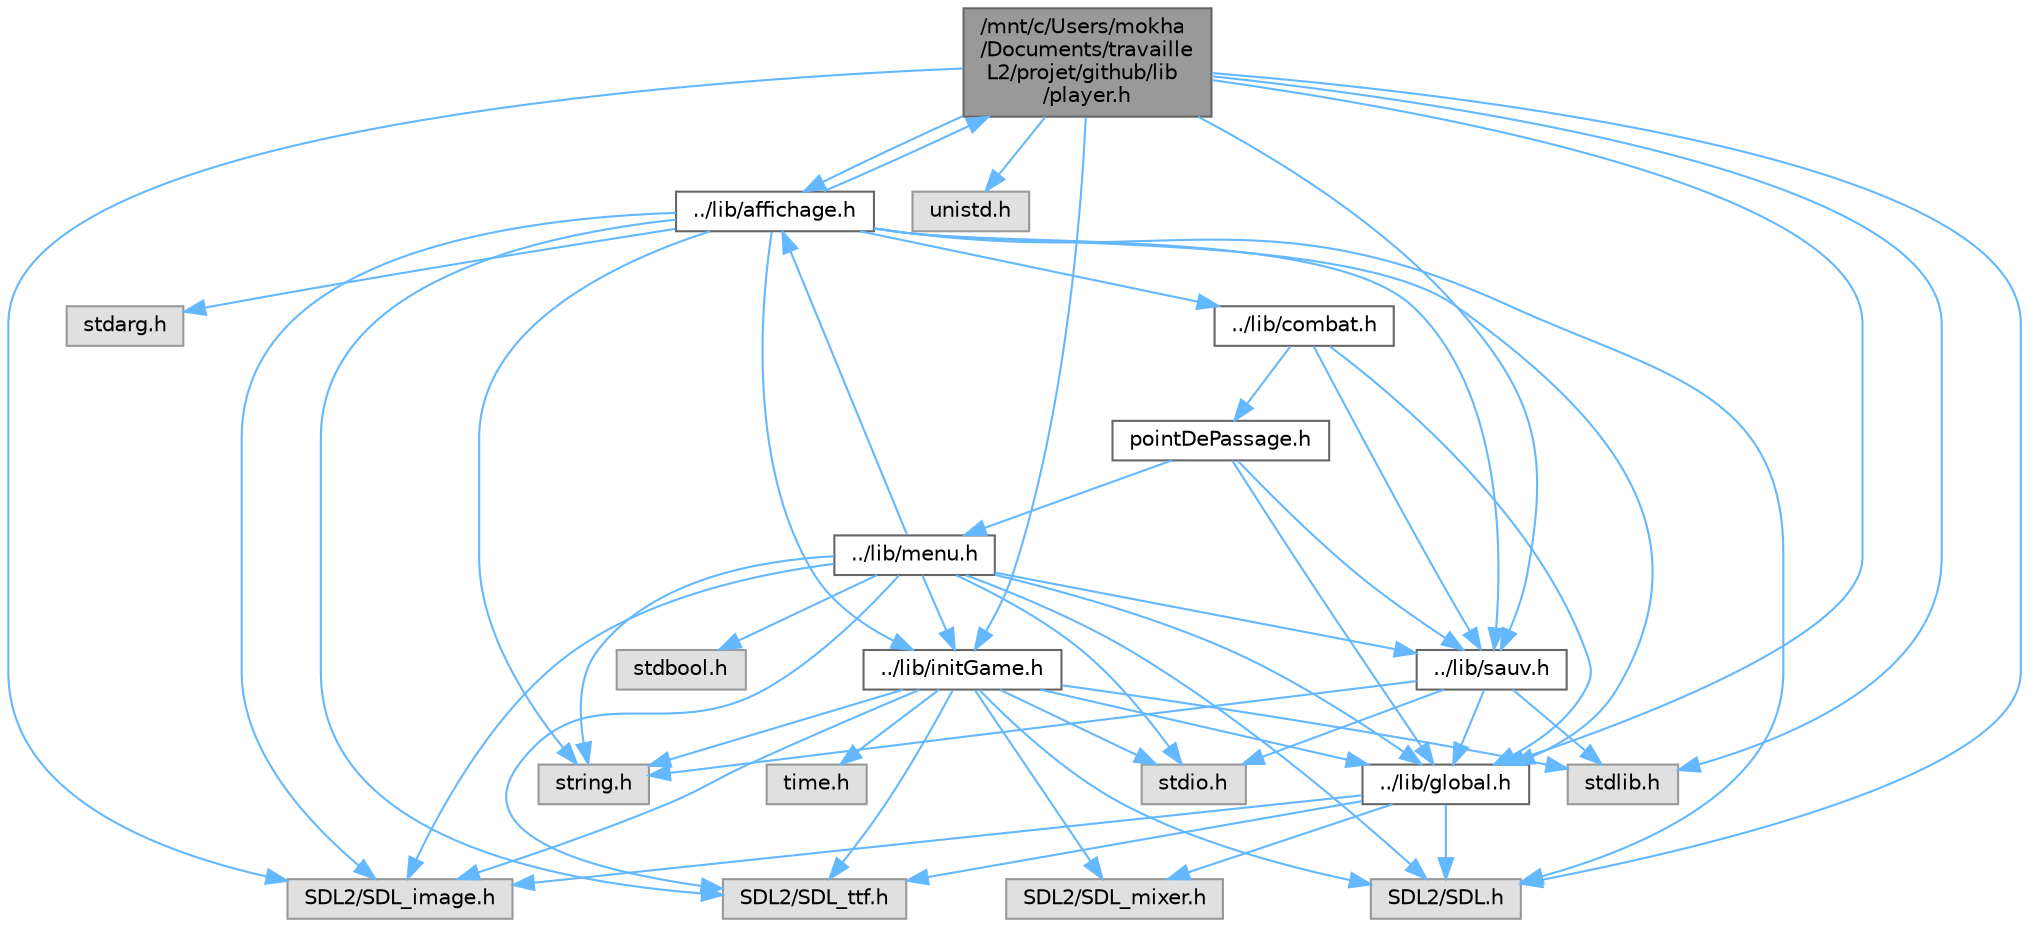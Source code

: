 digraph "/mnt/c/Users/mokha/Documents/travaille L2/projet/github/lib/player.h"
{
 // LATEX_PDF_SIZE
  bgcolor="transparent";
  edge [fontname=Helvetica,fontsize=10,labelfontname=Helvetica,labelfontsize=10];
  node [fontname=Helvetica,fontsize=10,shape=box,height=0.2,width=0.4];
  Node1 [id="Node000001",label="/mnt/c/Users/mokha\l/Documents/travaille\l L2/projet/github/lib\l/player.h",height=0.2,width=0.4,color="gray40", fillcolor="grey60", style="filled", fontcolor="black",tooltip="Gestion du joueur dans le jeu."];
  Node1 -> Node2 [id="edge52_Node000001_Node000002",color="steelblue1",style="solid",tooltip=" "];
  Node2 [id="Node000002",label="SDL2/SDL.h",height=0.2,width=0.4,color="grey60", fillcolor="#E0E0E0", style="filled",tooltip=" "];
  Node1 -> Node3 [id="edge53_Node000001_Node000003",color="steelblue1",style="solid",tooltip=" "];
  Node3 [id="Node000003",label="SDL2/SDL_image.h",height=0.2,width=0.4,color="grey60", fillcolor="#E0E0E0", style="filled",tooltip=" "];
  Node1 -> Node4 [id="edge54_Node000001_Node000004",color="steelblue1",style="solid",tooltip=" "];
  Node4 [id="Node000004",label="unistd.h",height=0.2,width=0.4,color="grey60", fillcolor="#E0E0E0", style="filled",tooltip=" "];
  Node1 -> Node5 [id="edge55_Node000001_Node000005",color="steelblue1",style="solid",tooltip=" "];
  Node5 [id="Node000005",label="stdlib.h",height=0.2,width=0.4,color="grey60", fillcolor="#E0E0E0", style="filled",tooltip=" "];
  Node1 -> Node6 [id="edge56_Node000001_Node000006",color="steelblue1",style="solid",tooltip=" "];
  Node6 [id="Node000006",label="../lib/initGame.h",height=0.2,width=0.4,color="grey40", fillcolor="white", style="filled",URL="$initGame_8h.html",tooltip="Initialisation et gestion de la SDL pour le jeu."];
  Node6 -> Node7 [id="edge57_Node000006_Node000007",color="steelblue1",style="solid",tooltip=" "];
  Node7 [id="Node000007",label="stdio.h",height=0.2,width=0.4,color="grey60", fillcolor="#E0E0E0", style="filled",tooltip=" "];
  Node6 -> Node5 [id="edge58_Node000006_Node000005",color="steelblue1",style="solid",tooltip=" "];
  Node6 -> Node8 [id="edge59_Node000006_Node000008",color="steelblue1",style="solid",tooltip=" "];
  Node8 [id="Node000008",label="string.h",height=0.2,width=0.4,color="grey60", fillcolor="#E0E0E0", style="filled",tooltip=" "];
  Node6 -> Node9 [id="edge60_Node000006_Node000009",color="steelblue1",style="solid",tooltip=" "];
  Node9 [id="Node000009",label="time.h",height=0.2,width=0.4,color="grey60", fillcolor="#E0E0E0", style="filled",tooltip=" "];
  Node6 -> Node2 [id="edge61_Node000006_Node000002",color="steelblue1",style="solid",tooltip=" "];
  Node6 -> Node10 [id="edge62_Node000006_Node000010",color="steelblue1",style="solid",tooltip=" "];
  Node10 [id="Node000010",label="SDL2/SDL_mixer.h",height=0.2,width=0.4,color="grey60", fillcolor="#E0E0E0", style="filled",tooltip=" "];
  Node6 -> Node3 [id="edge63_Node000006_Node000003",color="steelblue1",style="solid",tooltip=" "];
  Node6 -> Node11 [id="edge64_Node000006_Node000011",color="steelblue1",style="solid",tooltip=" "];
  Node11 [id="Node000011",label="SDL2/SDL_ttf.h",height=0.2,width=0.4,color="grey60", fillcolor="#E0E0E0", style="filled",tooltip=" "];
  Node6 -> Node12 [id="edge65_Node000006_Node000012",color="steelblue1",style="solid",tooltip=" "];
  Node12 [id="Node000012",label="../lib/global.h",height=0.2,width=0.4,color="grey40", fillcolor="white", style="filled",URL="$global_8h.html",tooltip="Définition des constantes, structures et variables globales du jeu."];
  Node12 -> Node2 [id="edge66_Node000012_Node000002",color="steelblue1",style="solid",tooltip=" "];
  Node12 -> Node10 [id="edge67_Node000012_Node000010",color="steelblue1",style="solid",tooltip=" "];
  Node12 -> Node3 [id="edge68_Node000012_Node000003",color="steelblue1",style="solid",tooltip=" "];
  Node12 -> Node11 [id="edge69_Node000012_Node000011",color="steelblue1",style="solid",tooltip=" "];
  Node1 -> Node13 [id="edge70_Node000001_Node000013",color="steelblue1",style="solid",tooltip=" "];
  Node13 [id="Node000013",label="../lib/affichage.h",height=0.2,width=0.4,color="grey40", fillcolor="white", style="filled",URL="$affichage_8h.html",tooltip="Fichier d'en-tête pour la gestion de l'affichage dans le jeu."];
  Node13 -> Node2 [id="edge71_Node000013_Node000002",color="steelblue1",style="solid",tooltip=" "];
  Node13 -> Node3 [id="edge72_Node000013_Node000003",color="steelblue1",style="solid",tooltip=" "];
  Node13 -> Node11 [id="edge73_Node000013_Node000011",color="steelblue1",style="solid",tooltip=" "];
  Node13 -> Node8 [id="edge74_Node000013_Node000008",color="steelblue1",style="solid",tooltip=" "];
  Node13 -> Node14 [id="edge75_Node000013_Node000014",color="steelblue1",style="solid",tooltip=" "];
  Node14 [id="Node000014",label="stdarg.h",height=0.2,width=0.4,color="grey60", fillcolor="#E0E0E0", style="filled",tooltip=" "];
  Node13 -> Node1 [id="edge76_Node000013_Node000001",color="steelblue1",style="solid",tooltip=" "];
  Node13 -> Node6 [id="edge77_Node000013_Node000006",color="steelblue1",style="solid",tooltip=" "];
  Node13 -> Node15 [id="edge78_Node000013_Node000015",color="steelblue1",style="solid",tooltip=" "];
  Node15 [id="Node000015",label="../lib/sauv.h",height=0.2,width=0.4,color="grey40", fillcolor="white", style="filled",URL="$sauv_8h.html",tooltip="Gestion des sauvegardes et récupération des données du jeu."];
  Node15 -> Node7 [id="edge79_Node000015_Node000007",color="steelblue1",style="solid",tooltip=" "];
  Node15 -> Node5 [id="edge80_Node000015_Node000005",color="steelblue1",style="solid",tooltip=" "];
  Node15 -> Node8 [id="edge81_Node000015_Node000008",color="steelblue1",style="solid",tooltip=" "];
  Node15 -> Node12 [id="edge82_Node000015_Node000012",color="steelblue1",style="solid",tooltip=" "];
  Node13 -> Node12 [id="edge83_Node000013_Node000012",color="steelblue1",style="solid",tooltip=" "];
  Node13 -> Node16 [id="edge84_Node000013_Node000016",color="steelblue1",style="solid",tooltip=" "];
  Node16 [id="Node000016",label="../lib/combat.h",height=0.2,width=0.4,color="grey40", fillcolor="white", style="filled",URL="$combat_8h.html",tooltip="Gestion des combats dans le jeu."];
  Node16 -> Node15 [id="edge85_Node000016_Node000015",color="steelblue1",style="solid",tooltip=" "];
  Node16 -> Node17 [id="edge86_Node000016_Node000017",color="steelblue1",style="solid",tooltip=" "];
  Node17 [id="Node000017",label="pointDePassage.h",height=0.2,width=0.4,color="grey40", fillcolor="white", style="filled",URL="$pointDePassage_8h.html",tooltip="Gestion des points de passage et événements du jeu."];
  Node17 -> Node18 [id="edge87_Node000017_Node000018",color="steelblue1",style="solid",tooltip=" "];
  Node18 [id="Node000018",label="../lib/menu.h",height=0.2,width=0.4,color="grey40", fillcolor="white", style="filled",URL="$menu_8h.html",tooltip="Gestion des menus et des interfaces utilisateur."];
  Node18 -> Node15 [id="edge88_Node000018_Node000015",color="steelblue1",style="solid",tooltip=" "];
  Node18 -> Node6 [id="edge89_Node000018_Node000006",color="steelblue1",style="solid",tooltip=" "];
  Node18 -> Node13 [id="edge90_Node000018_Node000013",color="steelblue1",style="solid",tooltip=" "];
  Node18 -> Node12 [id="edge91_Node000018_Node000012",color="steelblue1",style="solid",tooltip=" "];
  Node18 -> Node2 [id="edge92_Node000018_Node000002",color="steelblue1",style="solid",tooltip=" "];
  Node18 -> Node11 [id="edge93_Node000018_Node000011",color="steelblue1",style="solid",tooltip=" "];
  Node18 -> Node3 [id="edge94_Node000018_Node000003",color="steelblue1",style="solid",tooltip=" "];
  Node18 -> Node7 [id="edge95_Node000018_Node000007",color="steelblue1",style="solid",tooltip=" "];
  Node18 -> Node8 [id="edge96_Node000018_Node000008",color="steelblue1",style="solid",tooltip=" "];
  Node18 -> Node19 [id="edge97_Node000018_Node000019",color="steelblue1",style="solid",tooltip=" "];
  Node19 [id="Node000019",label="stdbool.h",height=0.2,width=0.4,color="grey60", fillcolor="#E0E0E0", style="filled",tooltip=" "];
  Node17 -> Node15 [id="edge98_Node000017_Node000015",color="steelblue1",style="solid",tooltip=" "];
  Node17 -> Node12 [id="edge99_Node000017_Node000012",color="steelblue1",style="solid",tooltip=" "];
  Node16 -> Node12 [id="edge100_Node000016_Node000012",color="steelblue1",style="solid",tooltip=" "];
  Node1 -> Node15 [id="edge101_Node000001_Node000015",color="steelblue1",style="solid",tooltip=" "];
  Node1 -> Node12 [id="edge102_Node000001_Node000012",color="steelblue1",style="solid",tooltip=" "];
}
